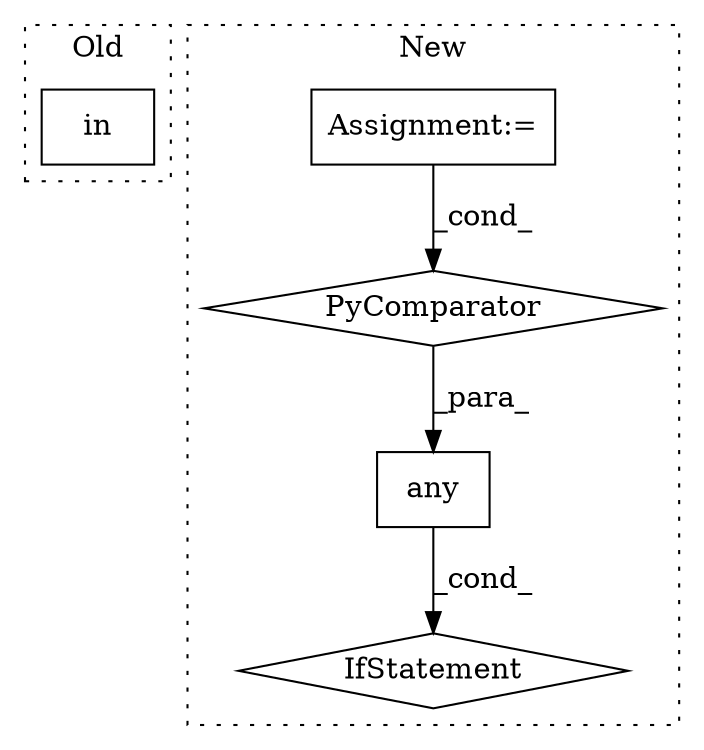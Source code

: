 digraph G {
subgraph cluster0 {
1 [label="in" a="105" s="5673" l="13" shape="box"];
label = "Old";
style="dotted";
}
subgraph cluster1 {
2 [label="any" a="32" s="5510,5663" l="17,-3" shape="box"];
3 [label="Assignment:=" a="7" s="5620" l="37" shape="box"];
4 [label="PyComparator" a="113" s="5620" l="37" shape="diamond"];
5 [label="IfStatement" a="25" s="5506,5660" l="4,2" shape="diamond"];
label = "New";
style="dotted";
}
2 -> 5 [label="_cond_"];
3 -> 4 [label="_cond_"];
4 -> 2 [label="_para_"];
}